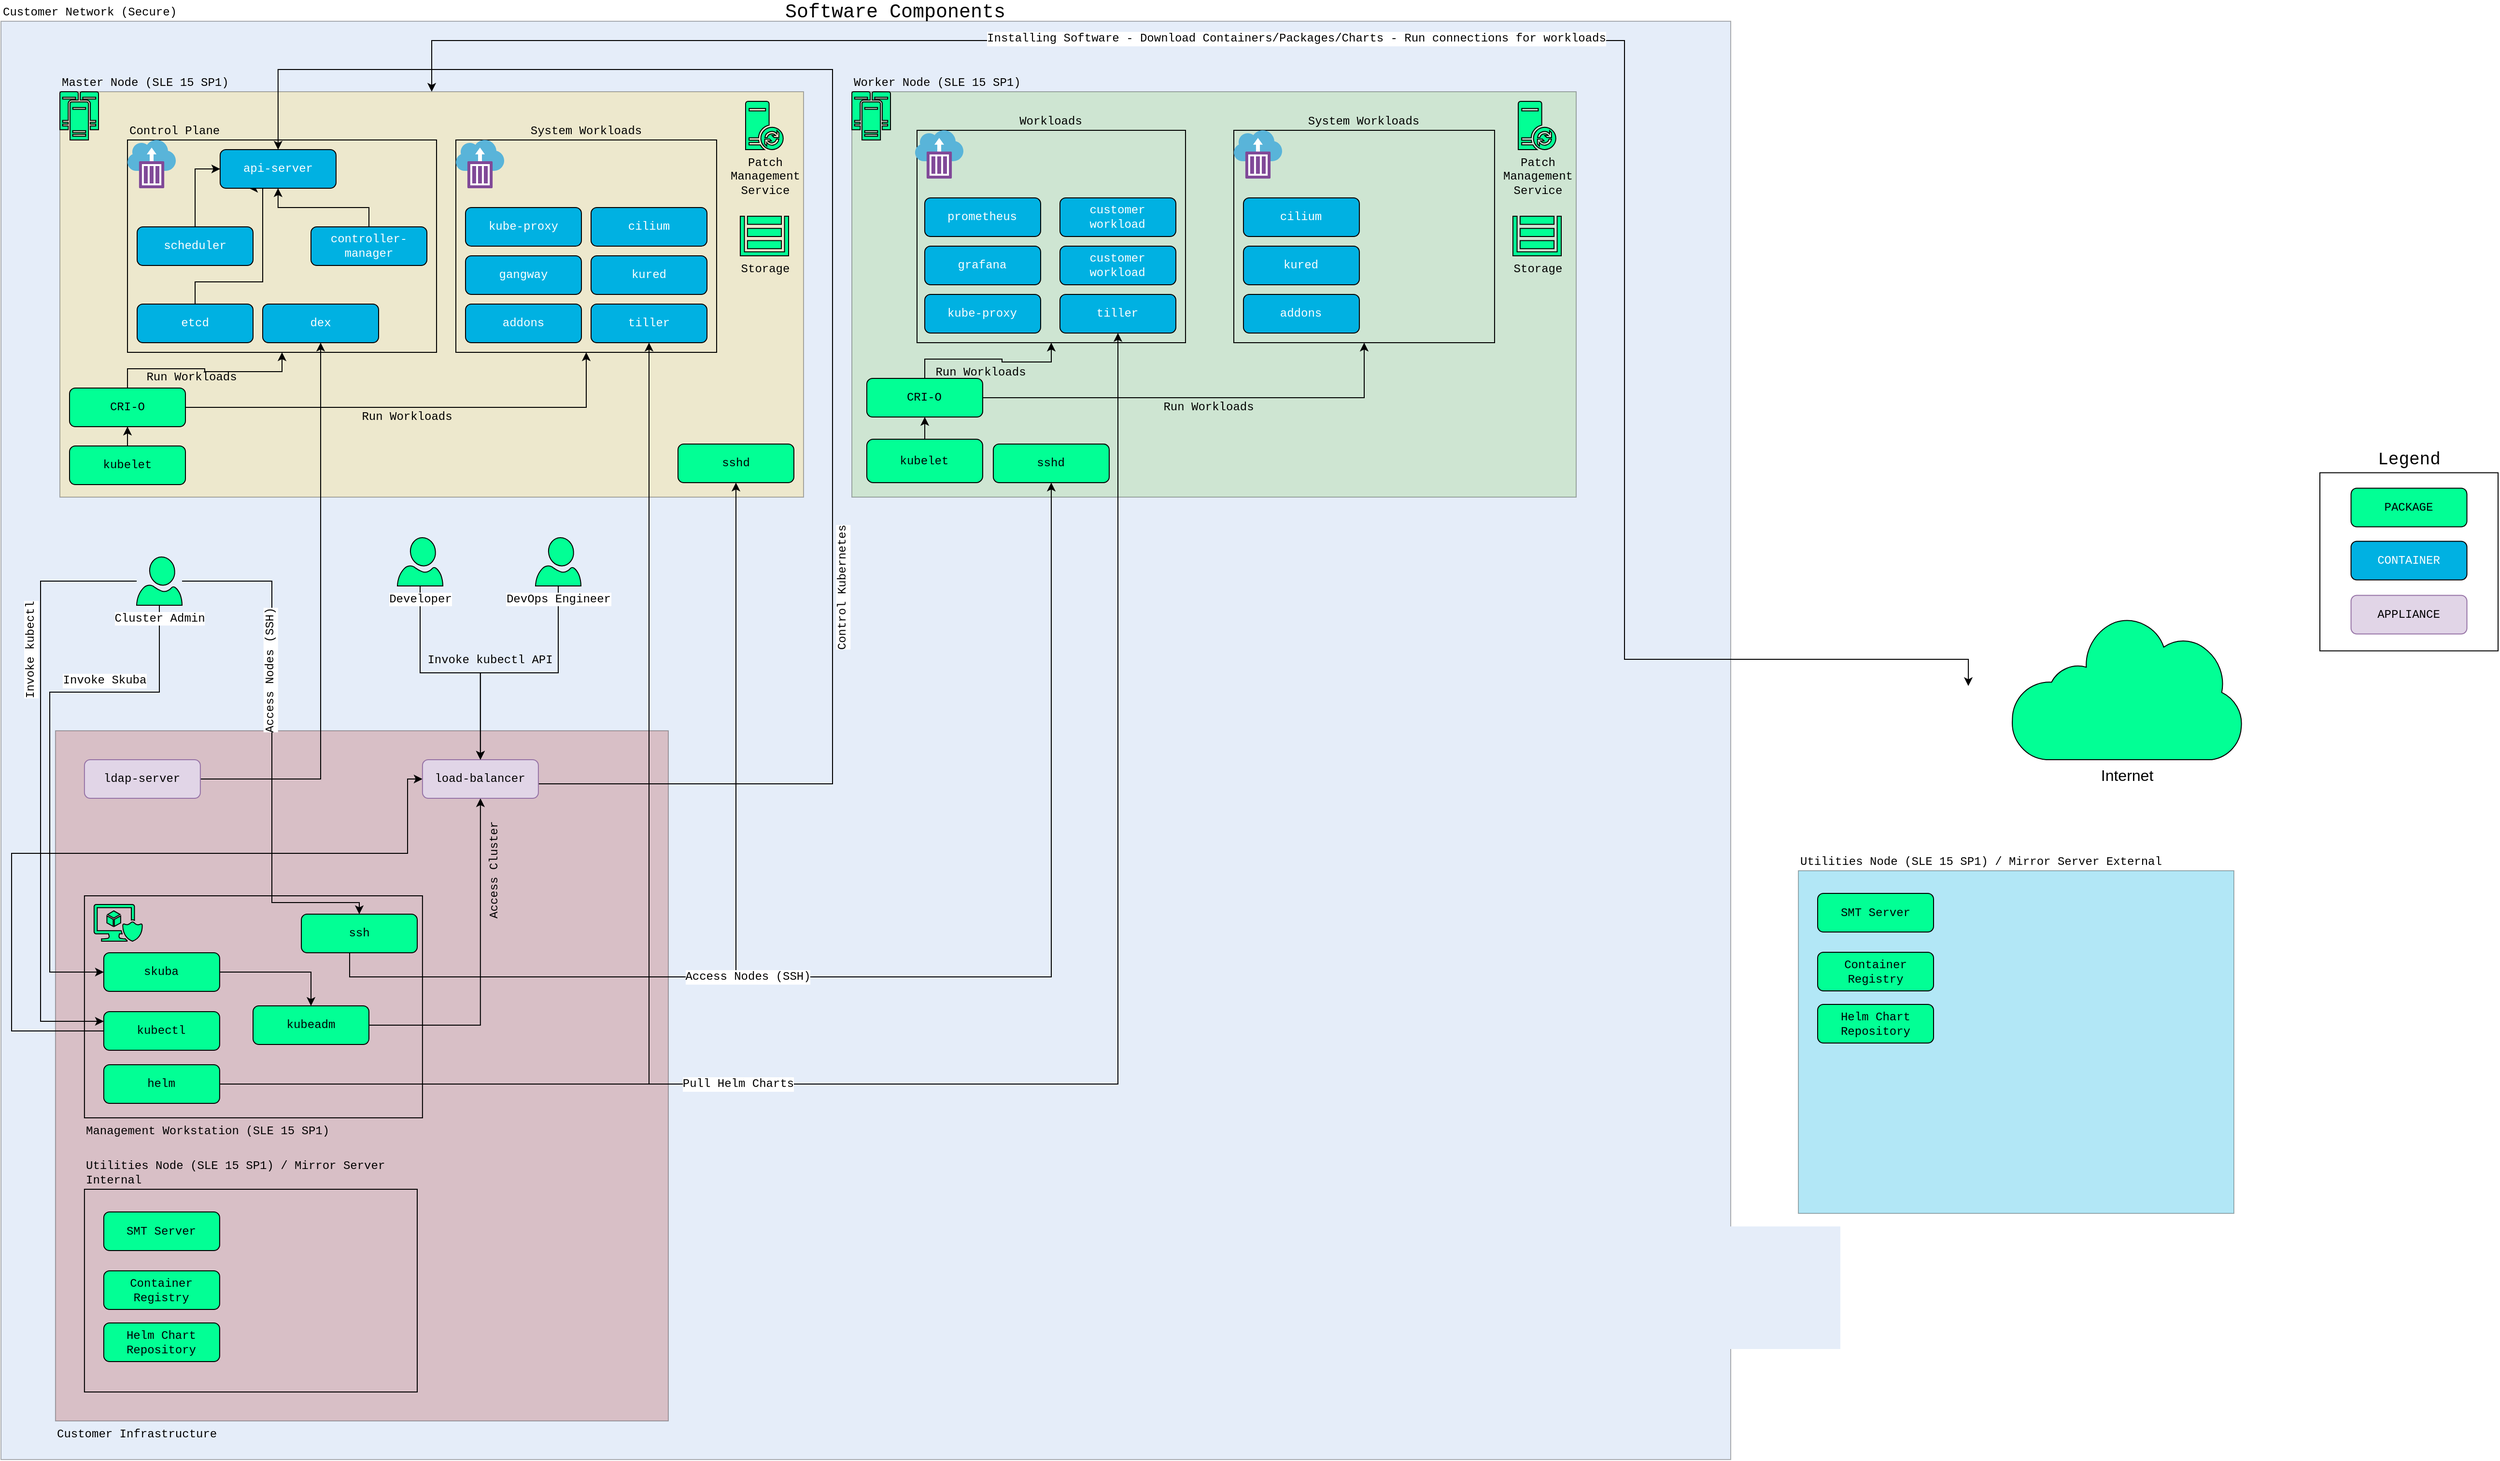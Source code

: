 <mxfile version="12.8.6" type="device"><diagram id="6bdjFwEnj6v_M3j-2Wha" name="Page-1"><mxGraphModel dx="2370" dy="1173" grid="1" gridSize="10" guides="1" tooltips="1" connect="1" arrows="1" fold="1" page="1" pageScale="1" pageWidth="1654" pageHeight="1169" math="0" shadow="0"><root><mxCell id="0"/><mxCell id="1" parent="0"/><mxCell id="MvxDV7-myKYSWxcSUIMJ-6" value="Customer Network (Secure)" style="rounded=0;whiteSpace=wrap;html=1;fillColor=#A9C4EB;fontFamily=Courier New;align=left;labelPosition=center;verticalLabelPosition=top;verticalAlign=bottom;opacity=30;" vertex="1" parent="1"><mxGeometry x="19" y="50" width="1791" height="1490" as="geometry"/></mxCell><mxCell id="fLlLuBaru9VSp9vsqFlR-67" value="Customer Infrastructure" style="rounded=0;whiteSpace=wrap;html=1;fillColor=#B85450;fontFamily=Courier New;align=left;labelPosition=center;verticalLabelPosition=bottom;verticalAlign=top;strokeColor=#000000;opacity=30;" parent="1" vertex="1"><mxGeometry x="75.44" y="785" width="634.56" height="715" as="geometry"/></mxCell><mxCell id="fLlLuBaru9VSp9vsqFlR-37" value="Management Workstation (SLE 15 SP1)" style="rounded=0;whiteSpace=wrap;html=1;fillColor=none;fontFamily=Courier New;align=left;labelPosition=center;verticalLabelPosition=bottom;verticalAlign=top;" parent="1" vertex="1"><mxGeometry x="105.44" y="956" width="350" height="230" as="geometry"/></mxCell><mxCell id="fLlLuBaru9VSp9vsqFlR-35" value="Master Node (SLE 15 SP1)" style="rounded=0;whiteSpace=wrap;html=1;fillColor=#FFD966;fontFamily=Courier New;align=left;labelPosition=center;verticalLabelPosition=top;verticalAlign=bottom;strokeColor=#000000;opacity=30;" parent="1" vertex="1"><mxGeometry x="80" y="123" width="770" height="420" as="geometry"/></mxCell><mxCell id="fLlLuBaru9VSp9vsqFlR-39" value="&lt;div&gt;Control Plane&lt;/div&gt;" style="rounded=0;whiteSpace=wrap;html=1;fillColor=none;fontFamily=Courier New;align=left;labelPosition=center;verticalLabelPosition=top;verticalAlign=bottom;" parent="1" vertex="1"><mxGeometry x="150" y="173" width="320" height="220" as="geometry"/></mxCell><mxCell id="fLlLuBaru9VSp9vsqFlR-36" value="Worker Node (SLE 15 SP1)" style="rounded=0;whiteSpace=wrap;html=1;fillColor=#97D077;fontFamily=Courier New;align=left;labelPosition=center;verticalLabelPosition=top;verticalAlign=bottom;opacity=30;" parent="1" vertex="1"><mxGeometry x="900" y="123" width="750" height="420" as="geometry"/></mxCell><mxCell id="fLlLuBaru9VSp9vsqFlR-78" value="&lt;div style=&quot;font-size: 18px&quot;&gt;&lt;font style=&quot;font-size: 18px&quot;&gt;Legend&lt;/font&gt;&lt;/div&gt;" style="whiteSpace=wrap;html=1;aspect=fixed;strokeColor=#000000;fillColor=none;fontFamily=Courier New;align=center;labelPosition=center;verticalLabelPosition=top;verticalAlign=bottom;" parent="1" vertex="1"><mxGeometry x="2420" y="517.74" width="184.52" height="184.52" as="geometry"/></mxCell><mxCell id="fLlLuBaru9VSp9vsqFlR-65" value="System Workloads" style="rounded=0;whiteSpace=wrap;html=1;fillColor=none;fontFamily=Courier New;align=center;labelPosition=center;verticalLabelPosition=top;verticalAlign=bottom;" parent="1" vertex="1"><mxGeometry x="1295.48" y="163" width="270" height="220" as="geometry"/></mxCell><mxCell id="fLlLuBaru9VSp9vsqFlR-152" style="edgeStyle=orthogonalEdgeStyle;rounded=0;orthogonalLoop=1;jettySize=auto;html=1;entryX=1.013;entryY=0.685;entryDx=0;entryDy=0;entryPerimeter=0;startArrow=classic;startFill=1;endArrow=classic;endFill=1;fontFamily=Courier New;fontColor=#000000;" parent="1" source="fLlLuBaru9VSp9vsqFlR-35" edge="1"><mxGeometry relative="1" as="geometry"><Array as="points"><mxPoint x="1700" y="70"/><mxPoint x="1700" y="711"/></Array><mxPoint x="2056.009" y="738.635" as="targetPoint"/></mxGeometry></mxCell><mxCell id="fLlLuBaru9VSp9vsqFlR-157" value="Installing Software - Download Containers/Packages/Charts - Run connections for workloads" style="text;html=1;align=center;verticalAlign=middle;resizable=0;points=[];labelBackgroundColor=#ffffff;fontFamily=Courier New;fontColor=#000000;" parent="fLlLuBaru9VSp9vsqFlR-152" vertex="1" connectable="0"><mxGeometry x="-0.18" y="2" relative="1" as="geometry"><mxPoint as="offset"/></mxGeometry></mxCell><mxCell id="fLlLuBaru9VSp9vsqFlR-63" value="System Workloads" style="rounded=0;whiteSpace=wrap;html=1;fillColor=none;fontFamily=Courier New;align=center;labelPosition=center;verticalLabelPosition=top;verticalAlign=bottom;" parent="1" vertex="1"><mxGeometry x="490" y="173" width="270" height="220" as="geometry"/></mxCell><mxCell id="fLlLuBaru9VSp9vsqFlR-58" value="Workloads" style="rounded=0;whiteSpace=wrap;html=1;fillColor=none;fontFamily=Courier New;align=center;labelPosition=center;verticalLabelPosition=top;verticalAlign=bottom;" parent="1" vertex="1"><mxGeometry x="967.48" y="163" width="278" height="220" as="geometry"/></mxCell><mxCell id="fLlLuBaru9VSp9vsqFlR-11" value="kured" style="rounded=1;whiteSpace=wrap;html=1;fillColor=#00B1E2;fontFamily=Courier New;fontColor=#FFFFFF;" parent="1" vertex="1"><mxGeometry x="630" y="293" width="120" height="40" as="geometry"/></mxCell><mxCell id="fLlLuBaru9VSp9vsqFlR-163" style="edgeStyle=orthogonalEdgeStyle;rounded=0;orthogonalLoop=1;jettySize=auto;html=1;entryX=0.25;entryY=1;entryDx=0;entryDy=0;startArrow=none;startFill=0;endArrow=classic;endFill=1;fontFamily=Courier New;fontColor=#000000;" parent="1" source="fLlLuBaru9VSp9vsqFlR-15" target="fLlLuBaru9VSp9vsqFlR-9" edge="1"><mxGeometry relative="1" as="geometry"><Array as="points"><mxPoint x="220" y="320"/><mxPoint x="290" y="320"/><mxPoint x="290" y="223"/></Array></mxGeometry></mxCell><mxCell id="fLlLuBaru9VSp9vsqFlR-15" value="&lt;div&gt;etcd&lt;/div&gt;" style="rounded=1;whiteSpace=wrap;html=1;fillColor=#00B1E2;fontFamily=Courier New;fontColor=#FFFFFF;" parent="1" vertex="1"><mxGeometry x="160" y="343" width="120" height="40" as="geometry"/></mxCell><mxCell id="fLlLuBaru9VSp9vsqFlR-19" value="cilium" style="rounded=1;whiteSpace=wrap;html=1;fillColor=#00B1E2;fontFamily=Courier New;fontColor=#FFFFFF;" parent="1" vertex="1"><mxGeometry x="630" y="243" width="120" height="40" as="geometry"/></mxCell><mxCell id="fLlLuBaru9VSp9vsqFlR-1" value="&lt;font style=&quot;font-size: 20px&quot;&gt;Software Components&lt;/font&gt;" style="text;html=1;strokeColor=none;fillColor=none;align=center;verticalAlign=middle;whiteSpace=wrap;rounded=0;fontFamily=Courier New;" parent="1" vertex="1"><mxGeometry x="800" y="30" width="290" height="20" as="geometry"/></mxCell><mxCell id="fLlLuBaru9VSp9vsqFlR-9" value="&lt;div&gt;api-server&lt;/div&gt;" style="rounded=1;whiteSpace=wrap;html=1;fillColor=#00B1E2;fontFamily=Courier New;fontColor=#FFFFFF;" parent="1" vertex="1"><mxGeometry x="245.94" y="183" width="120" height="40" as="geometry"/></mxCell><mxCell id="fLlLuBaru9VSp9vsqFlR-165" value="" style="edgeStyle=orthogonalEdgeStyle;rounded=0;orthogonalLoop=1;jettySize=auto;html=1;startArrow=none;startFill=0;endArrow=classic;endFill=1;fontFamily=Courier New;fontColor=#000000;entryX=0.5;entryY=1;entryDx=0;entryDy=0;" parent="1" source="fLlLuBaru9VSp9vsqFlR-10" target="fLlLuBaru9VSp9vsqFlR-52" edge="1"><mxGeometry relative="1" as="geometry"><mxPoint x="150" y="423" as="targetPoint"/></mxGeometry></mxCell><mxCell id="fLlLuBaru9VSp9vsqFlR-10" value="kubelet" style="rounded=1;whiteSpace=wrap;html=1;fillColor=#02FF95;labelPosition=center;verticalLabelPosition=middle;align=center;verticalAlign=middle;fontFamily=Courier New;" parent="1" vertex="1"><mxGeometry x="90" y="490" width="120" height="40" as="geometry"/></mxCell><mxCell id="fLlLuBaru9VSp9vsqFlR-12" value="sshd" style="rounded=1;whiteSpace=wrap;html=1;fillColor=#02FF95;fontFamily=Courier New;" parent="1" vertex="1"><mxGeometry x="720" y="488" width="120" height="40" as="geometry"/></mxCell><mxCell id="fLlLuBaru9VSp9vsqFlR-57" style="edgeStyle=orthogonalEdgeStyle;rounded=0;orthogonalLoop=1;jettySize=auto;html=1;fontFamily=Courier New;" parent="1" source="fLlLuBaru9VSp9vsqFlR-13" target="fLlLuBaru9VSp9vsqFlR-22" edge="1"><mxGeometry relative="1" as="geometry"/></mxCell><mxCell id="fLlLuBaru9VSp9vsqFlR-13" value="skuba" style="rounded=1;whiteSpace=wrap;html=1;fillColor=#02FF95;fontFamily=Courier New;" parent="1" vertex="1"><mxGeometry x="125.44" y="1015" width="120" height="40" as="geometry"/></mxCell><mxCell id="fLlLuBaru9VSp9vsqFlR-112" style="edgeStyle=orthogonalEdgeStyle;rounded=0;orthogonalLoop=1;jettySize=auto;html=1;entryX=0.5;entryY=1;entryDx=0;entryDy=0;startArrow=none;startFill=0;endArrow=classic;endFill=1;fontFamily=Courier New;fontColor=#000000;" parent="1" source="fLlLuBaru9VSp9vsqFlR-14" target="fLlLuBaru9VSp9vsqFlR-58" edge="1"><mxGeometry relative="1" as="geometry"/></mxCell><mxCell id="fLlLuBaru9VSp9vsqFlR-155" value="Run Workloads" style="text;html=1;align=center;verticalAlign=middle;resizable=0;points=[];labelBackgroundColor=none;fontFamily=Courier New;fontColor=#000000;" parent="fLlLuBaru9VSp9vsqFlR-112" vertex="1" connectable="0"><mxGeometry x="0.273" relative="1" as="geometry"><mxPoint x="-30.5" y="11" as="offset"/></mxGeometry></mxCell><mxCell id="fLlLuBaru9VSp9vsqFlR-115" style="edgeStyle=orthogonalEdgeStyle;rounded=0;orthogonalLoop=1;jettySize=auto;html=1;entryX=0.5;entryY=1;entryDx=0;entryDy=0;startArrow=none;startFill=0;endArrow=classic;endFill=1;fontFamily=Courier New;fontColor=#000000;" parent="1" source="fLlLuBaru9VSp9vsqFlR-14" target="fLlLuBaru9VSp9vsqFlR-65" edge="1"><mxGeometry relative="1" as="geometry"/></mxCell><mxCell id="fLlLuBaru9VSp9vsqFlR-156" value="Run Workloads" style="text;html=1;align=center;verticalAlign=middle;resizable=0;points=[];labelBackgroundColor=none;fontFamily=Courier New;fontColor=#000000;" parent="fLlLuBaru9VSp9vsqFlR-115" vertex="1" connectable="0"><mxGeometry x="0.044" y="1" relative="1" as="geometry"><mxPoint x="-2.98" y="11" as="offset"/></mxGeometry></mxCell><mxCell id="fLlLuBaru9VSp9vsqFlR-14" value="CRI-O" style="rounded=1;whiteSpace=wrap;html=1;fillColor=#02FF95;fontFamily=Courier New;" parent="1" vertex="1"><mxGeometry x="915.48" y="420" width="120" height="40" as="geometry"/></mxCell><mxCell id="fLlLuBaru9VSp9vsqFlR-108" style="edgeStyle=orthogonalEdgeStyle;rounded=0;orthogonalLoop=1;jettySize=auto;html=1;startArrow=none;startFill=0;endArrow=classic;endFill=1;fontFamily=Courier New;fontColor=#000000;" parent="1" source="fLlLuBaru9VSp9vsqFlR-16" target="fLlLuBaru9VSp9vsqFlR-9" edge="1"><mxGeometry relative="1" as="geometry"/></mxCell><mxCell id="fLlLuBaru9VSp9vsqFlR-16" value="controller-manager" style="rounded=1;whiteSpace=wrap;html=1;fillColor=#00B1E2;fontFamily=Courier New;fontColor=#FFFFFF;" parent="1" vertex="1"><mxGeometry x="340" y="263" width="120" height="40" as="geometry"/></mxCell><mxCell id="fLlLuBaru9VSp9vsqFlR-17" value="dex" style="rounded=1;whiteSpace=wrap;html=1;fillColor=#00B1E2;fontFamily=Courier New;fontColor=#FFFFFF;" parent="1" vertex="1"><mxGeometry x="290" y="343" width="120" height="40" as="geometry"/></mxCell><mxCell id="fLlLuBaru9VSp9vsqFlR-18" value="gangway" style="rounded=1;whiteSpace=wrap;html=1;fillColor=#00B1E2;fontFamily=Courier New;fontColor=#FFFFFF;" parent="1" vertex="1"><mxGeometry x="500" y="293" width="120" height="40" as="geometry"/></mxCell><mxCell id="fLlLuBaru9VSp9vsqFlR-96" style="edgeStyle=orthogonalEdgeStyle;rounded=0;orthogonalLoop=1;jettySize=auto;html=1;entryX=0.5;entryY=1;entryDx=0;entryDy=0;startArrow=none;startFill=0;endArrow=classic;endFill=1;fontFamily=Courier New;fontColor=#000000;" parent="1" source="fLlLuBaru9VSp9vsqFlR-22" target="fLlLuBaru9VSp9vsqFlR-69" edge="1"><mxGeometry relative="1" as="geometry"/></mxCell><mxCell id="fLlLuBaru9VSp9vsqFlR-97" value="Access Cluster" style="text;html=1;align=center;verticalAlign=middle;resizable=0;points=[];labelBackgroundColor=none;fontFamily=Courier New;fontColor=#000000;labelBorderColor=none;rotation=-90;" parent="fLlLuBaru9VSp9vsqFlR-96" vertex="1" connectable="0"><mxGeometry x="-0.241" y="56" relative="1" as="geometry"><mxPoint x="70.14" y="-142.39" as="offset"/></mxGeometry></mxCell><mxCell id="fLlLuBaru9VSp9vsqFlR-22" value="kubeadm" style="rounded=1;whiteSpace=wrap;html=1;fillColor=#02FF95;fontFamily=Courier New;" parent="1" vertex="1"><mxGeometry x="280" y="1070" width="120" height="40" as="geometry"/></mxCell><mxCell id="fLlLuBaru9VSp9vsqFlR-23" value="kube-proxy" style="rounded=1;whiteSpace=wrap;html=1;fillColor=#00B1E2;fontFamily=Courier New;fontColor=#FFFFFF;" parent="1" vertex="1"><mxGeometry x="500" y="243" width="120" height="40" as="geometry"/></mxCell><mxCell id="fLlLuBaru9VSp9vsqFlR-176" style="edgeStyle=orthogonalEdgeStyle;rounded=0;orthogonalLoop=1;jettySize=auto;html=1;entryX=0;entryY=0.5;entryDx=0;entryDy=0;startArrow=none;startFill=0;endArrow=classic;endFill=1;fontFamily=Courier New;fontColor=#000000;" parent="1" source="fLlLuBaru9VSp9vsqFlR-24" target="fLlLuBaru9VSp9vsqFlR-69" edge="1"><mxGeometry relative="1" as="geometry"><Array as="points"><mxPoint x="30" y="1096"/><mxPoint x="30" y="912"/><mxPoint x="440" y="912"/><mxPoint x="440" y="835"/></Array></mxGeometry></mxCell><mxCell id="fLlLuBaru9VSp9vsqFlR-24" value="kubectl" style="rounded=1;whiteSpace=wrap;html=1;fillColor=#02FF95;fontFamily=Courier New;" parent="1" vertex="1"><mxGeometry x="125.44" y="1076" width="120" height="40" as="geometry"/></mxCell><mxCell id="fLlLuBaru9VSp9vsqFlR-136" style="edgeStyle=orthogonalEdgeStyle;rounded=0;orthogonalLoop=1;jettySize=auto;html=1;startArrow=none;startFill=0;endArrow=classic;endFill=1;fontFamily=Courier New;fontColor=#000000;" parent="1" source="fLlLuBaru9VSp9vsqFlR-27" target="fLlLuBaru9VSp9vsqFlR-17" edge="1"><mxGeometry relative="1" as="geometry"/></mxCell><mxCell id="fLlLuBaru9VSp9vsqFlR-27" value="ldap-server" style="rounded=1;whiteSpace=wrap;html=1;fillColor=#e1d5e7;fontFamily=Courier New;strokeColor=#9673a6;" parent="1" vertex="1"><mxGeometry x="105.44" y="815" width="120" height="40" as="geometry"/></mxCell><mxCell id="fLlLuBaru9VSp9vsqFlR-109" style="edgeStyle=orthogonalEdgeStyle;rounded=0;orthogonalLoop=1;jettySize=auto;html=1;entryX=0;entryY=0.5;entryDx=0;entryDy=0;startArrow=none;startFill=0;endArrow=classic;endFill=1;fontFamily=Courier New;fontColor=#000000;exitX=0.5;exitY=0;exitDx=0;exitDy=0;" parent="1" source="fLlLuBaru9VSp9vsqFlR-28" target="fLlLuBaru9VSp9vsqFlR-9" edge="1"><mxGeometry relative="1" as="geometry"/></mxCell><mxCell id="fLlLuBaru9VSp9vsqFlR-28" value="scheduler" style="rounded=1;whiteSpace=wrap;html=1;fillColor=#00B1E2;fontFamily=Courier New;fontColor=#FFFFFF;" parent="1" vertex="1"><mxGeometry x="160" y="263" width="120" height="40" as="geometry"/></mxCell><mxCell id="fLlLuBaru9VSp9vsqFlR-81" style="edgeStyle=orthogonalEdgeStyle;rounded=0;orthogonalLoop=1;jettySize=auto;html=1;entryX=0.5;entryY=1;entryDx=0;entryDy=0;startArrow=none;startFill=0;endArrow=classic;endFill=1;fontFamily=Courier New;" parent="1" source="fLlLuBaru9VSp9vsqFlR-29" target="fLlLuBaru9VSp9vsqFlR-30" edge="1"><mxGeometry relative="1" as="geometry"/></mxCell><mxCell id="fLlLuBaru9VSp9vsqFlR-82" style="edgeStyle=orthogonalEdgeStyle;rounded=0;orthogonalLoop=1;jettySize=auto;html=1;startArrow=none;startFill=0;endArrow=classic;endFill=1;fontFamily=Courier New;" parent="1" source="fLlLuBaru9VSp9vsqFlR-29" target="fLlLuBaru9VSp9vsqFlR-48" edge="1"><mxGeometry relative="1" as="geometry"/></mxCell><mxCell id="fLlLuBaru9VSp9vsqFlR-83" value="Pull Helm Charts" style="text;html=1;align=center;verticalAlign=middle;resizable=0;points=[];labelBackgroundColor=#ffffff;fontFamily=Courier New;" parent="fLlLuBaru9VSp9vsqFlR-82" vertex="1" connectable="0"><mxGeometry x="-0.245" y="-3" relative="1" as="geometry"><mxPoint x="-108.33" y="-3" as="offset"/></mxGeometry></mxCell><mxCell id="fLlLuBaru9VSp9vsqFlR-29" value="helm" style="rounded=1;whiteSpace=wrap;html=1;fillColor=#02FF95;fontFamily=Courier New;" parent="1" vertex="1"><mxGeometry x="125.44" y="1131" width="120" height="40" as="geometry"/></mxCell><mxCell id="fLlLuBaru9VSp9vsqFlR-30" value="tiller" style="rounded=1;whiteSpace=wrap;html=1;fillColor=#00B1E2;fontFamily=Courier New;fontColor=#FFFFFF;" parent="1" vertex="1"><mxGeometry x="630" y="343" width="120" height="40" as="geometry"/></mxCell><mxCell id="fLlLuBaru9VSp9vsqFlR-40" value="" style="aspect=fixed;pointerEvents=1;shadow=0;dashed=0;html=1;strokeColor=#000000;labelPosition=center;verticalLabelPosition=bottom;verticalAlign=top;align=center;fillColor=#02FF95;shape=mxgraph.mscae.enterprise.cluster_server;fontFamily=Courier New;" parent="1" vertex="1"><mxGeometry x="80" y="123" width="40" height="50" as="geometry"/></mxCell><mxCell id="fLlLuBaru9VSp9vsqFlR-41" value="" style="aspect=fixed;pointerEvents=1;shadow=0;dashed=0;html=1;strokeColor=#000000;labelPosition=center;verticalLabelPosition=bottom;verticalAlign=top;align=center;fillColor=#02FF95;shape=mxgraph.mscae.enterprise.cluster_server;fontFamily=Courier New;" parent="1" vertex="1"><mxGeometry x="900" y="123" width="40" height="50" as="geometry"/></mxCell><mxCell id="fLlLuBaru9VSp9vsqFlR-42" value="" style="aspect=fixed;html=1;points=[];align=center;image;fontSize=12;image=img/lib/mscae/Container_Instances.svg;strokeColor=#000000;fillColor=none;" parent="1" vertex="1"><mxGeometry x="150" y="173" width="50" height="50" as="geometry"/></mxCell><mxCell id="fLlLuBaru9VSp9vsqFlR-45" value="sshd" style="rounded=1;whiteSpace=wrap;html=1;fillColor=#02FF95;fontFamily=Courier New;" parent="1" vertex="1"><mxGeometry x="1046.48" y="488" width="120" height="40" as="geometry"/></mxCell><mxCell id="fLlLuBaru9VSp9vsqFlR-46" value="PACKAGE" style="rounded=1;whiteSpace=wrap;html=1;fillColor=#02FF95;fontFamily=Courier New;" parent="1" vertex="1"><mxGeometry x="2452.26" y="533.74" width="120" height="40" as="geometry"/></mxCell><mxCell id="fLlLuBaru9VSp9vsqFlR-47" value="CONTAINER" style="rounded=1;whiteSpace=wrap;html=1;fillColor=#00b1e2;fontFamily=Courier New;strokeColor=#000000;fontColor=#FFFFFF;" parent="1" vertex="1"><mxGeometry x="2452.26" y="588.74" width="120" height="40" as="geometry"/></mxCell><mxCell id="fLlLuBaru9VSp9vsqFlR-48" value="tiller" style="rounded=1;whiteSpace=wrap;html=1;fillColor=#00B1E2;fontFamily=Courier New;fontColor=#FFFFFF;" parent="1" vertex="1"><mxGeometry x="1115.48" y="333" width="120" height="40" as="geometry"/></mxCell><mxCell id="fLlLuBaru9VSp9vsqFlR-166" value="" style="edgeStyle=orthogonalEdgeStyle;rounded=0;orthogonalLoop=1;jettySize=auto;html=1;startArrow=none;startFill=0;endArrow=classic;endFill=1;fontFamily=Courier New;fontColor=#000000;" parent="1" source="fLlLuBaru9VSp9vsqFlR-49" target="fLlLuBaru9VSp9vsqFlR-14" edge="1"><mxGeometry relative="1" as="geometry"/></mxCell><mxCell id="fLlLuBaru9VSp9vsqFlR-49" value="kubelet" style="rounded=1;whiteSpace=wrap;html=1;fillColor=#02FF95;labelPosition=center;verticalLabelPosition=middle;align=center;verticalAlign=middle;fontFamily=Courier New;" parent="1" vertex="1"><mxGeometry x="915.48" y="483" width="120" height="45" as="geometry"/></mxCell><mxCell id="fLlLuBaru9VSp9vsqFlR-51" value="kube-proxy" style="rounded=1;whiteSpace=wrap;html=1;fillColor=#00B1E2;fontFamily=Courier New;fontColor=#FFFFFF;" parent="1" vertex="1"><mxGeometry x="975.48" y="333" width="120" height="40" as="geometry"/></mxCell><mxCell id="fLlLuBaru9VSp9vsqFlR-110" style="edgeStyle=orthogonalEdgeStyle;rounded=0;orthogonalLoop=1;jettySize=auto;html=1;entryX=0.5;entryY=1;entryDx=0;entryDy=0;startArrow=none;startFill=0;endArrow=classic;endFill=1;fontFamily=Courier New;fontColor=#000000;" parent="1" source="fLlLuBaru9VSp9vsqFlR-52" target="fLlLuBaru9VSp9vsqFlR-39" edge="1"><mxGeometry relative="1" as="geometry"/></mxCell><mxCell id="fLlLuBaru9VSp9vsqFlR-154" value="Run Workloads" style="text;html=1;align=center;verticalAlign=middle;resizable=0;points=[];labelBackgroundColor=none;fontFamily=Courier New;fontColor=#000000;" parent="fLlLuBaru9VSp9vsqFlR-110" vertex="1" connectable="0"><mxGeometry x="-0.173" relative="1" as="geometry"><mxPoint x="1.5" y="9" as="offset"/></mxGeometry></mxCell><mxCell id="fLlLuBaru9VSp9vsqFlR-111" style="edgeStyle=orthogonalEdgeStyle;rounded=0;orthogonalLoop=1;jettySize=auto;html=1;entryX=0.5;entryY=1;entryDx=0;entryDy=0;startArrow=none;startFill=0;endArrow=classic;endFill=1;fontFamily=Courier New;fontColor=#000000;" parent="1" source="fLlLuBaru9VSp9vsqFlR-52" target="fLlLuBaru9VSp9vsqFlR-63" edge="1"><mxGeometry relative="1" as="geometry"/></mxCell><mxCell id="fLlLuBaru9VSp9vsqFlR-153" value="Run Workloads" style="text;html=1;align=center;verticalAlign=middle;resizable=0;points=[];labelBackgroundColor=none;fontFamily=Courier New;fontColor=#000000;" parent="fLlLuBaru9VSp9vsqFlR-111" vertex="1" connectable="0"><mxGeometry x="-0.173" y="1" relative="1" as="geometry"><mxPoint x="33.33" y="11" as="offset"/></mxGeometry></mxCell><mxCell id="fLlLuBaru9VSp9vsqFlR-52" value="CRI-O" style="rounded=1;whiteSpace=wrap;html=1;fillColor=#02FF95;fontFamily=Courier New;" parent="1" vertex="1"><mxGeometry x="90" y="430" width="120" height="40" as="geometry"/></mxCell><mxCell id="fLlLuBaru9VSp9vsqFlR-53" value="cilium" style="rounded=1;whiteSpace=wrap;html=1;fillColor=#00B1E2;fontFamily=Courier New;fontColor=#FFFFFF;" parent="1" vertex="1"><mxGeometry x="1305.48" y="233" width="120" height="40" as="geometry"/></mxCell><mxCell id="fLlLuBaru9VSp9vsqFlR-54" value="kured" style="rounded=1;whiteSpace=wrap;html=1;fillColor=#00B1E2;fontFamily=Courier New;fontColor=#FFFFFF;" parent="1" vertex="1"><mxGeometry x="1305.48" y="283" width="120" height="40" as="geometry"/></mxCell><mxCell id="fLlLuBaru9VSp9vsqFlR-55" value="prometheus" style="rounded=1;whiteSpace=wrap;html=1;fillColor=#00B1E2;fontFamily=Courier New;fontColor=#FFFFFF;" parent="1" vertex="1"><mxGeometry x="975.48" y="233" width="120" height="40" as="geometry"/></mxCell><mxCell id="fLlLuBaru9VSp9vsqFlR-56" value="grafana" style="rounded=1;whiteSpace=wrap;html=1;fillColor=#00B1E2;fontFamily=Courier New;fontColor=#FFFFFF;" parent="1" vertex="1"><mxGeometry x="975.48" y="283" width="120" height="40" as="geometry"/></mxCell><mxCell id="fLlLuBaru9VSp9vsqFlR-59" value="" style="aspect=fixed;html=1;points=[];align=center;image;fontSize=12;image=img/lib/mscae/Container_Instances.svg;strokeColor=#000000;fillColor=none;" parent="1" vertex="1"><mxGeometry x="965.48" y="163" width="50" height="50" as="geometry"/></mxCell><mxCell id="fLlLuBaru9VSp9vsqFlR-61" value="customer workload" style="rounded=1;whiteSpace=wrap;html=1;fillColor=#00B1E2;fontFamily=Courier New;fontColor=#FFFFFF;" parent="1" vertex="1"><mxGeometry x="1115.48" y="233" width="120" height="40" as="geometry"/></mxCell><mxCell id="fLlLuBaru9VSp9vsqFlR-62" value="customer workload" style="rounded=1;whiteSpace=wrap;html=1;fillColor=#00B1E2;fontFamily=Courier New;fontColor=#FFFFFF;" parent="1" vertex="1"><mxGeometry x="1115.48" y="283" width="120" height="40" as="geometry"/></mxCell><mxCell id="fLlLuBaru9VSp9vsqFlR-64" value="" style="aspect=fixed;html=1;points=[];align=center;image;fontSize=12;image=img/lib/mscae/Container_Instances.svg;strokeColor=#000000;fillColor=none;" parent="1" vertex="1"><mxGeometry x="490" y="173" width="50" height="50" as="geometry"/></mxCell><mxCell id="fLlLuBaru9VSp9vsqFlR-66" value="" style="aspect=fixed;html=1;points=[];align=center;image;fontSize=12;image=img/lib/mscae/Container_Instances.svg;strokeColor=#000000;fillColor=none;" parent="1" vertex="1"><mxGeometry x="1295.48" y="163" width="50" height="50" as="geometry"/></mxCell><mxCell id="fLlLuBaru9VSp9vsqFlR-167" style="edgeStyle=orthogonalEdgeStyle;rounded=0;orthogonalLoop=1;jettySize=auto;html=1;entryX=0.5;entryY=0;entryDx=0;entryDy=0;startArrow=none;startFill=0;endArrow=classic;endFill=1;fontFamily=Courier New;fontColor=#000000;" parent="1" source="fLlLuBaru9VSp9vsqFlR-69" target="fLlLuBaru9VSp9vsqFlR-9" edge="1"><mxGeometry relative="1" as="geometry"><Array as="points"><mxPoint x="880" y="840"/><mxPoint x="880" y="100"/><mxPoint x="306" y="100"/></Array></mxGeometry></mxCell><mxCell id="fLlLuBaru9VSp9vsqFlR-178" value="Control Kubernetes" style="text;html=1;align=center;verticalAlign=middle;resizable=0;points=[];labelBackgroundColor=#ffffff;fontFamily=Courier New;fontColor=#000000;rotation=-90;" parent="fLlLuBaru9VSp9vsqFlR-167" vertex="1" connectable="0"><mxGeometry x="-0.404" y="-2" relative="1" as="geometry"><mxPoint x="8" y="-0.71" as="offset"/></mxGeometry></mxCell><mxCell id="fLlLuBaru9VSp9vsqFlR-69" value="load-balancer" style="rounded=1;whiteSpace=wrap;html=1;fillColor=#e1d5e7;fontFamily=Courier New;strokeColor=#9673a6;" parent="1" vertex="1"><mxGeometry x="455.44" y="815" width="120" height="40" as="geometry"/></mxCell><mxCell id="fLlLuBaru9VSp9vsqFlR-85" value="Storage" style="aspect=fixed;pointerEvents=1;shadow=0;dashed=0;html=1;strokeColor=#000000;labelPosition=center;verticalLabelPosition=bottom;verticalAlign=top;align=center;fillColor=#02FF95;shape=mxgraph.mscae.enterprise.storage;fontFamily=Courier New;" parent="1" vertex="1"><mxGeometry x="784.5" y="252" width="50" height="41" as="geometry"/></mxCell><mxCell id="fLlLuBaru9VSp9vsqFlR-86" value="Storage" style="aspect=fixed;pointerEvents=1;shadow=0;dashed=0;html=1;strokeColor=#000000;labelPosition=center;verticalLabelPosition=bottom;verticalAlign=top;align=center;fillColor=#02FF95;shape=mxgraph.mscae.enterprise.storage;fontFamily=Courier New;" parent="1" vertex="1"><mxGeometry x="1584.5" y="252" width="50" height="41" as="geometry"/></mxCell><mxCell id="fLlLuBaru9VSp9vsqFlR-95" value="" style="aspect=fixed;pointerEvents=1;shadow=0;dashed=0;html=1;strokeColor=#000000;labelPosition=right;verticalLabelPosition=top;verticalAlign=bottom;align=left;fillColor=#02FF95;shape=mxgraph.mscae.enterprise.secure_virtual_machine;fontFamily=Courier New;" parent="1" vertex="1"><mxGeometry x="115.44" y="965" width="50" height="38" as="geometry"/></mxCell><mxCell id="fLlLuBaru9VSp9vsqFlR-168" style="edgeStyle=orthogonalEdgeStyle;rounded=0;orthogonalLoop=1;jettySize=auto;html=1;entryX=0.5;entryY=1;entryDx=0;entryDy=0;startArrow=none;startFill=0;endArrow=classic;endFill=1;fontFamily=Courier New;fontColor=#000000;" parent="1" source="fLlLuBaru9VSp9vsqFlR-104" target="fLlLuBaru9VSp9vsqFlR-12" edge="1"><mxGeometry relative="1" as="geometry"><Array as="points"><mxPoint x="380" y="1040"/><mxPoint x="780" y="1040"/></Array></mxGeometry></mxCell><mxCell id="fLlLuBaru9VSp9vsqFlR-169" style="edgeStyle=orthogonalEdgeStyle;rounded=0;orthogonalLoop=1;jettySize=auto;html=1;entryX=0.5;entryY=1;entryDx=0;entryDy=0;startArrow=none;startFill=0;endArrow=classic;endFill=1;fontFamily=Courier New;fontColor=#000000;" parent="1" source="fLlLuBaru9VSp9vsqFlR-104" target="fLlLuBaru9VSp9vsqFlR-45" edge="1"><mxGeometry relative="1" as="geometry"><Array as="points"><mxPoint x="380" y="1040"/><mxPoint x="1106" y="1040"/></Array></mxGeometry></mxCell><mxCell id="fLlLuBaru9VSp9vsqFlR-170" value="Access Nodes (SSH)" style="text;html=1;align=center;verticalAlign=middle;resizable=0;points=[];labelBackgroundColor=#ffffff;fontFamily=Courier New;fontColor=#000000;" parent="fLlLuBaru9VSp9vsqFlR-169" vertex="1" connectable="0"><mxGeometry x="-0.308" relative="1" as="geometry"><mxPoint as="offset"/></mxGeometry></mxCell><mxCell id="fLlLuBaru9VSp9vsqFlR-104" value="ssh" style="rounded=1;whiteSpace=wrap;html=1;fillColor=#02FF95;fontFamily=Courier New;" parent="1" vertex="1"><mxGeometry x="330" y="975" width="120" height="40" as="geometry"/></mxCell><mxCell id="fLlLuBaru9VSp9vsqFlR-116" value="Patch&lt;br&gt;Management&lt;br&gt;Service" style="aspect=fixed;pointerEvents=1;shadow=0;dashed=0;html=1;strokeColor=#000000;labelPosition=center;verticalLabelPosition=bottom;verticalAlign=top;align=center;fillColor=#02FF95;shape=mxgraph.mscae.enterprise.database_synchronization;labelBackgroundColor=none;fontFamily=Courier New;fontColor=#000000;" parent="1" vertex="1"><mxGeometry x="790" y="133" width="39" height="50" as="geometry"/></mxCell><mxCell id="fLlLuBaru9VSp9vsqFlR-118" value="Patch&lt;br&gt;Management&lt;br&gt;Service" style="aspect=fixed;pointerEvents=1;shadow=0;dashed=0;html=1;strokeColor=#000000;labelPosition=center;verticalLabelPosition=bottom;verticalAlign=top;align=center;fillColor=#02FF95;shape=mxgraph.mscae.enterprise.database_synchronization;labelBackgroundColor=none;fontFamily=Courier New;fontColor=#000000;" parent="1" vertex="1"><mxGeometry x="1590" y="133" width="39" height="50" as="geometry"/></mxCell><mxCell id="fLlLuBaru9VSp9vsqFlR-132" style="edgeStyle=orthogonalEdgeStyle;rounded=0;orthogonalLoop=1;jettySize=auto;html=1;entryX=0;entryY=0.5;entryDx=0;entryDy=0;startArrow=none;startFill=0;endArrow=classic;endFill=1;fontFamily=Courier New;fontColor=#000000;" parent="1" source="fLlLuBaru9VSp9vsqFlR-119" target="fLlLuBaru9VSp9vsqFlR-13" edge="1"><mxGeometry relative="1" as="geometry"><Array as="points"><mxPoint x="182.5" y="745"/><mxPoint x="69.5" y="745"/><mxPoint x="69.5" y="1035"/></Array></mxGeometry></mxCell><mxCell id="fLlLuBaru9VSp9vsqFlR-133" value="Invoke Skuba" style="text;html=1;align=center;verticalAlign=middle;resizable=0;points=[];labelBackgroundColor=#ffffff;fontFamily=Courier New;fontColor=#000000;rotation=0;" parent="fLlLuBaru9VSp9vsqFlR-132" vertex="1" connectable="0"><mxGeometry x="-0.338" y="2" relative="1" as="geometry"><mxPoint x="34.44" y="-14" as="offset"/></mxGeometry></mxCell><mxCell id="fLlLuBaru9VSp9vsqFlR-171" style="edgeStyle=orthogonalEdgeStyle;rounded=0;orthogonalLoop=1;jettySize=auto;html=1;entryX=0.5;entryY=0;entryDx=0;entryDy=0;startArrow=none;startFill=0;endArrow=classic;endFill=1;fontFamily=Courier New;fontColor=#000000;" parent="1" source="fLlLuBaru9VSp9vsqFlR-119" target="fLlLuBaru9VSp9vsqFlR-104" edge="1"><mxGeometry relative="1" as="geometry"><Array as="points"><mxPoint x="299.5" y="630"/><mxPoint x="299.5" y="963"/></Array></mxGeometry></mxCell><mxCell id="fLlLuBaru9VSp9vsqFlR-172" value="Access Nodes (SSH)" style="text;html=1;align=center;verticalAlign=middle;resizable=0;points=[];labelBackgroundColor=#ffffff;fontFamily=Courier New;fontColor=#000000;rotation=-90;" parent="fLlLuBaru9VSp9vsqFlR-171" vertex="1" connectable="0"><mxGeometry x="-0.228" y="-2" relative="1" as="geometry"><mxPoint y="-17.86" as="offset"/></mxGeometry></mxCell><mxCell id="fLlLuBaru9VSp9vsqFlR-179" style="edgeStyle=orthogonalEdgeStyle;rounded=0;orthogonalLoop=1;jettySize=auto;html=1;entryX=0;entryY=0.25;entryDx=0;entryDy=0;startArrow=none;startFill=0;endArrow=classic;endFill=1;fontFamily=Courier New;fontColor=#000000;" parent="1" source="fLlLuBaru9VSp9vsqFlR-119" target="fLlLuBaru9VSp9vsqFlR-24" edge="1"><mxGeometry relative="1" as="geometry"><Array as="points"><mxPoint x="60" y="630"/><mxPoint x="60" y="1086"/></Array></mxGeometry></mxCell><mxCell id="fLlLuBaru9VSp9vsqFlR-180" value="Invoke kubectl" style="text;html=1;align=center;verticalAlign=middle;resizable=0;points=[];labelBackgroundColor=#ffffff;fontFamily=Courier New;fontColor=#000000;rotation=-90;" parent="fLlLuBaru9VSp9vsqFlR-179" vertex="1" connectable="0"><mxGeometry x="-0.679" y="52" relative="1" as="geometry"><mxPoint x="-62" y="71.5" as="offset"/></mxGeometry></mxCell><mxCell id="fLlLuBaru9VSp9vsqFlR-119" value="Cluster Admin" style="aspect=fixed;pointerEvents=1;shadow=0;dashed=0;html=1;strokeColor=#000000;labelPosition=center;verticalLabelPosition=bottom;verticalAlign=top;align=center;fillColor=#02FF95;shape=mxgraph.azure.user;labelBackgroundColor=#ffffff;fontFamily=Courier New;fontColor=#000000;" parent="1" vertex="1"><mxGeometry x="159.5" y="605" width="47" height="50" as="geometry"/></mxCell><mxCell id="fLlLuBaru9VSp9vsqFlR-137" style="edgeStyle=orthogonalEdgeStyle;rounded=0;orthogonalLoop=1;jettySize=auto;html=1;entryX=0.5;entryY=0;entryDx=0;entryDy=0;startArrow=none;startFill=0;endArrow=classic;endFill=1;fontFamily=Courier New;fontColor=#000000;" parent="1" source="fLlLuBaru9VSp9vsqFlR-120" target="fLlLuBaru9VSp9vsqFlR-69" edge="1"><mxGeometry relative="1" as="geometry"/></mxCell><mxCell id="fLlLuBaru9VSp9vsqFlR-120" value="Developer" style="aspect=fixed;pointerEvents=1;shadow=0;dashed=0;html=1;strokeColor=#000000;labelPosition=center;verticalLabelPosition=bottom;verticalAlign=top;align=center;fillColor=#02FF95;shape=mxgraph.azure.user;labelBackgroundColor=#ffffff;fontFamily=Courier New;fontColor=#000000;" parent="1" vertex="1"><mxGeometry x="429.5" y="585" width="47" height="50" as="geometry"/></mxCell><mxCell id="fLlLuBaru9VSp9vsqFlR-138" style="edgeStyle=orthogonalEdgeStyle;rounded=0;orthogonalLoop=1;jettySize=auto;html=1;entryX=0.5;entryY=0;entryDx=0;entryDy=0;startArrow=none;startFill=0;endArrow=classic;endFill=1;fontFamily=Courier New;fontColor=#000000;" parent="1" source="fLlLuBaru9VSp9vsqFlR-121" target="fLlLuBaru9VSp9vsqFlR-69" edge="1"><mxGeometry relative="1" as="geometry"/></mxCell><mxCell id="fLlLuBaru9VSp9vsqFlR-121" value="DevOps Engineer" style="aspect=fixed;pointerEvents=1;shadow=0;dashed=0;html=1;strokeColor=#000000;labelPosition=center;verticalLabelPosition=bottom;verticalAlign=top;align=center;fillColor=#02FF95;shape=mxgraph.azure.user;labelBackgroundColor=#ffffff;fontFamily=Courier New;fontColor=#000000;" parent="1" vertex="1"><mxGeometry x="572.5" y="585" width="47" height="50" as="geometry"/></mxCell><mxCell id="fLlLuBaru9VSp9vsqFlR-142" value="Invoke kubectl API" style="text;html=1;align=center;verticalAlign=middle;resizable=0;points=[];autosize=1;fontFamily=Courier New;fontColor=#000000;" parent="1" vertex="1"><mxGeometry x="450.0" y="702" width="150" height="20" as="geometry"/></mxCell><mxCell id="fLlLuBaru9VSp9vsqFlR-158" value="addons" style="rounded=1;whiteSpace=wrap;html=1;fillColor=#00B1E2;fontFamily=Courier New;fontColor=#FFFFFF;" parent="1" vertex="1"><mxGeometry x="1305.48" y="333" width="120" height="40" as="geometry"/></mxCell><mxCell id="fLlLuBaru9VSp9vsqFlR-159" value="addons" style="rounded=1;whiteSpace=wrap;html=1;fillColor=#00B1E2;fontFamily=Courier New;fontColor=#FFFFFF;" parent="1" vertex="1"><mxGeometry x="500" y="343" width="120" height="40" as="geometry"/></mxCell><mxCell id="fLlLuBaru9VSp9vsqFlR-177" value="APPLIANCE" style="rounded=1;whiteSpace=wrap;html=1;fillColor=#e1d5e7;fontFamily=Courier New;strokeColor=#9673a6;" parent="1" vertex="1"><mxGeometry x="2452.26" y="644.74" width="120" height="40" as="geometry"/></mxCell><mxCell id="MvxDV7-myKYSWxcSUIMJ-2" value="Utilities Node (SLE 15 SP1) / Mirror Server External" style="rounded=0;whiteSpace=wrap;html=1;fillColor=#00B1E2;fontFamily=Courier New;align=left;labelPosition=center;verticalLabelPosition=top;verticalAlign=bottom;opacity=30;" vertex="1" parent="1"><mxGeometry x="1880" y="930" width="451" height="355" as="geometry"/></mxCell><mxCell id="MvxDV7-myKYSWxcSUIMJ-3" value="SMT Server" style="rounded=1;whiteSpace=wrap;html=1;fillColor=#02FF95;fontFamily=Courier New;" vertex="1" parent="1"><mxGeometry x="1900" y="953.5" width="120" height="40" as="geometry"/></mxCell><mxCell id="MvxDV7-myKYSWxcSUIMJ-4" value="Container Registry" style="rounded=1;whiteSpace=wrap;html=1;fillColor=#02FF95;fontFamily=Courier New;" vertex="1" parent="1"><mxGeometry x="1900" y="1014.5" width="120" height="40" as="geometry"/></mxCell><mxCell id="MvxDV7-myKYSWxcSUIMJ-5" value="Helm Chart Repository" style="rounded=1;whiteSpace=wrap;html=1;fillColor=#02FF95;fontFamily=Courier New;" vertex="1" parent="1"><mxGeometry x="1900" y="1068.5" width="120" height="40" as="geometry"/></mxCell><mxCell id="MvxDV7-myKYSWxcSUIMJ-10" value="Utilities Node (SLE 15 SP1) / Mirror Server Internal" style="rounded=0;whiteSpace=wrap;html=1;fillColor=none;fontFamily=Courier New;align=left;labelPosition=center;verticalLabelPosition=top;verticalAlign=bottom;" vertex="1" parent="1"><mxGeometry x="105.44" y="1260" width="344.56" height="210" as="geometry"/></mxCell><mxCell id="MvxDV7-myKYSWxcSUIMJ-11" value="SMT Server" style="rounded=1;whiteSpace=wrap;html=1;fillColor=#02FF95;fontFamily=Courier New;" vertex="1" parent="1"><mxGeometry x="125.44" y="1283.5" width="120" height="40" as="geometry"/></mxCell><mxCell id="MvxDV7-myKYSWxcSUIMJ-12" value="Container Registry" style="rounded=1;whiteSpace=wrap;html=1;fillColor=#02FF95;fontFamily=Courier New;" vertex="1" parent="1"><mxGeometry x="125.44" y="1344.5" width="120" height="40" as="geometry"/></mxCell><mxCell id="MvxDV7-myKYSWxcSUIMJ-13" value="Helm Chart Repository" style="rounded=1;whiteSpace=wrap;html=1;fillColor=#02FF95;fontFamily=Courier New;" vertex="1" parent="1"><mxGeometry x="125.44" y="1398.5" width="120" height="40" as="geometry"/></mxCell><mxCell id="MvxDV7-myKYSWxcSUIMJ-15" value="&lt;font style=&quot;font-size: 16px&quot;&gt;Internet&lt;/font&gt;" style="aspect=fixed;pointerEvents=1;shadow=0;dashed=0;html=1;strokeColor=#000000;labelPosition=center;verticalLabelPosition=bottom;verticalAlign=top;align=center;fillColor=#02FF95;shape=mxgraph.mscae.enterprise.internet" vertex="1" parent="1"><mxGeometry x="2100" y="666.2" width="240" height="148.8" as="geometry"/></mxCell></root></mxGraphModel></diagram></mxfile>